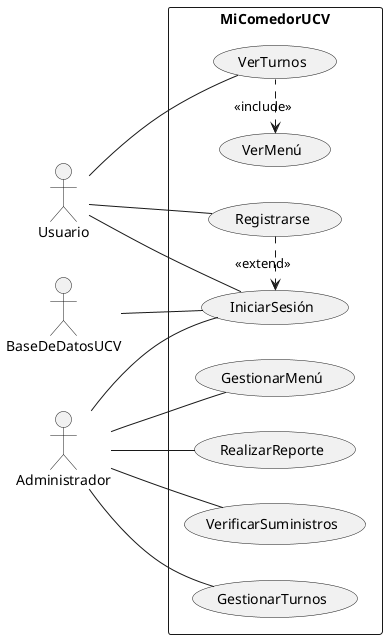 @startuml use-cases
left to right direction

:Usuario:
:BaseDeDatosUCV:
:Administrador:

rectangle "MiComedorUCV" {
	usecase IniciarSesión
	usecase GestionarMenú
	usecase VerMenú
	usecase VerTurnos
	usecase RealizarReporte
	usecase VerificarSuministros
	usecase Registrarse
	usecase GestionarTurnos
}


Usuario -- VerTurnos
VerMenú <. VerTurnos : <<include>>

Registrarse .> IniciarSesión : <<extend>>
Usuario -- Registrarse

Usuario -- IniciarSesión
BaseDeDatosUCV -- IniciarSesión
Administrador -- IniciarSesión

Administrador -- RealizarReporte
Administrador -- VerificarSuministros
Administrador -- GestionarMenú
Administrador -- GestionarTurnos

@enduml
